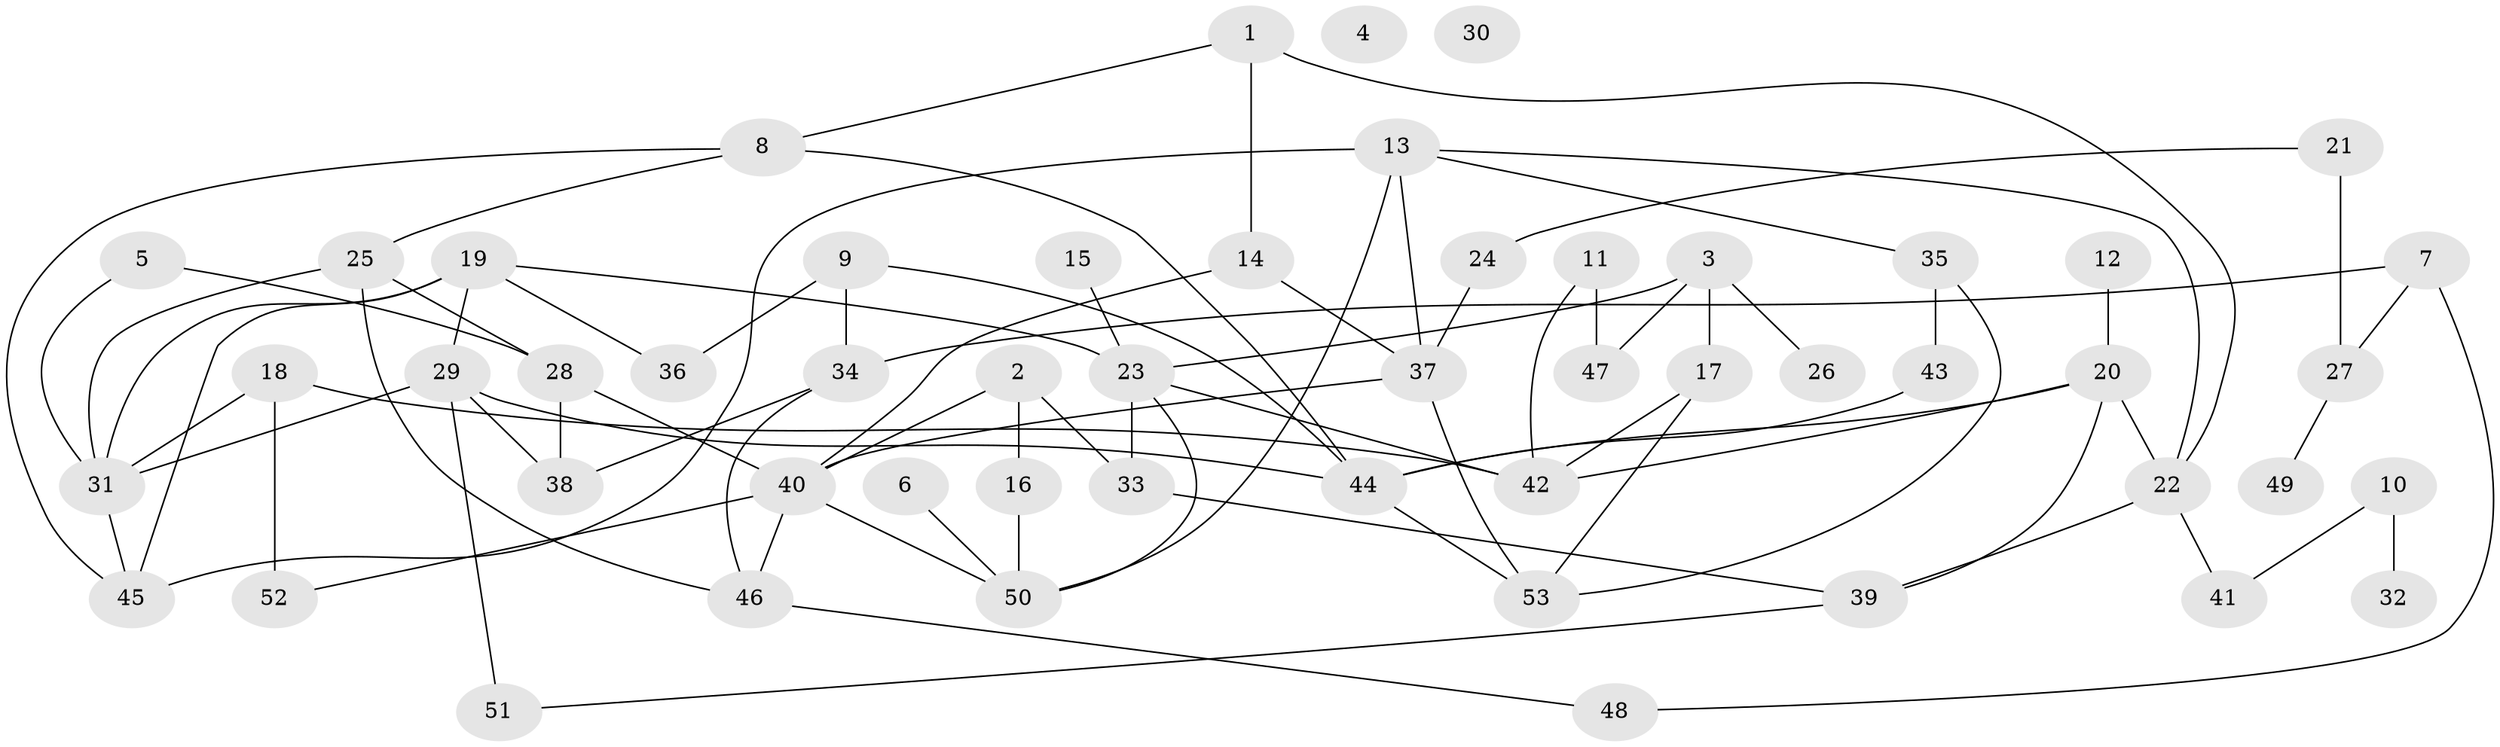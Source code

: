 // Generated by graph-tools (version 1.1) at 2025/13/03/09/25 04:13:07]
// undirected, 53 vertices, 83 edges
graph export_dot {
graph [start="1"]
  node [color=gray90,style=filled];
  1;
  2;
  3;
  4;
  5;
  6;
  7;
  8;
  9;
  10;
  11;
  12;
  13;
  14;
  15;
  16;
  17;
  18;
  19;
  20;
  21;
  22;
  23;
  24;
  25;
  26;
  27;
  28;
  29;
  30;
  31;
  32;
  33;
  34;
  35;
  36;
  37;
  38;
  39;
  40;
  41;
  42;
  43;
  44;
  45;
  46;
  47;
  48;
  49;
  50;
  51;
  52;
  53;
  1 -- 8;
  1 -- 14;
  1 -- 22;
  2 -- 16;
  2 -- 33;
  2 -- 40;
  3 -- 17;
  3 -- 23;
  3 -- 26;
  3 -- 47;
  5 -- 28;
  5 -- 31;
  6 -- 50;
  7 -- 27;
  7 -- 34;
  7 -- 48;
  8 -- 25;
  8 -- 44;
  8 -- 45;
  9 -- 34;
  9 -- 36;
  9 -- 44;
  10 -- 32;
  10 -- 41;
  11 -- 42;
  11 -- 47;
  12 -- 20;
  13 -- 22;
  13 -- 35;
  13 -- 37;
  13 -- 45;
  13 -- 50;
  14 -- 37;
  14 -- 40;
  15 -- 23;
  16 -- 50;
  17 -- 42;
  17 -- 53;
  18 -- 31;
  18 -- 42;
  18 -- 52;
  19 -- 23;
  19 -- 29;
  19 -- 31;
  19 -- 36;
  19 -- 45;
  20 -- 22;
  20 -- 39;
  20 -- 42;
  20 -- 44;
  21 -- 24;
  21 -- 27;
  22 -- 39;
  22 -- 41;
  23 -- 33;
  23 -- 42;
  23 -- 50;
  24 -- 37;
  25 -- 28;
  25 -- 31;
  25 -- 46;
  27 -- 49;
  28 -- 38;
  28 -- 40;
  29 -- 31;
  29 -- 38;
  29 -- 44;
  29 -- 51;
  31 -- 45;
  33 -- 39;
  34 -- 38;
  34 -- 46;
  35 -- 43;
  35 -- 53;
  37 -- 40;
  37 -- 53;
  39 -- 51;
  40 -- 46;
  40 -- 50;
  40 -- 52;
  43 -- 44;
  44 -- 53;
  46 -- 48;
}
